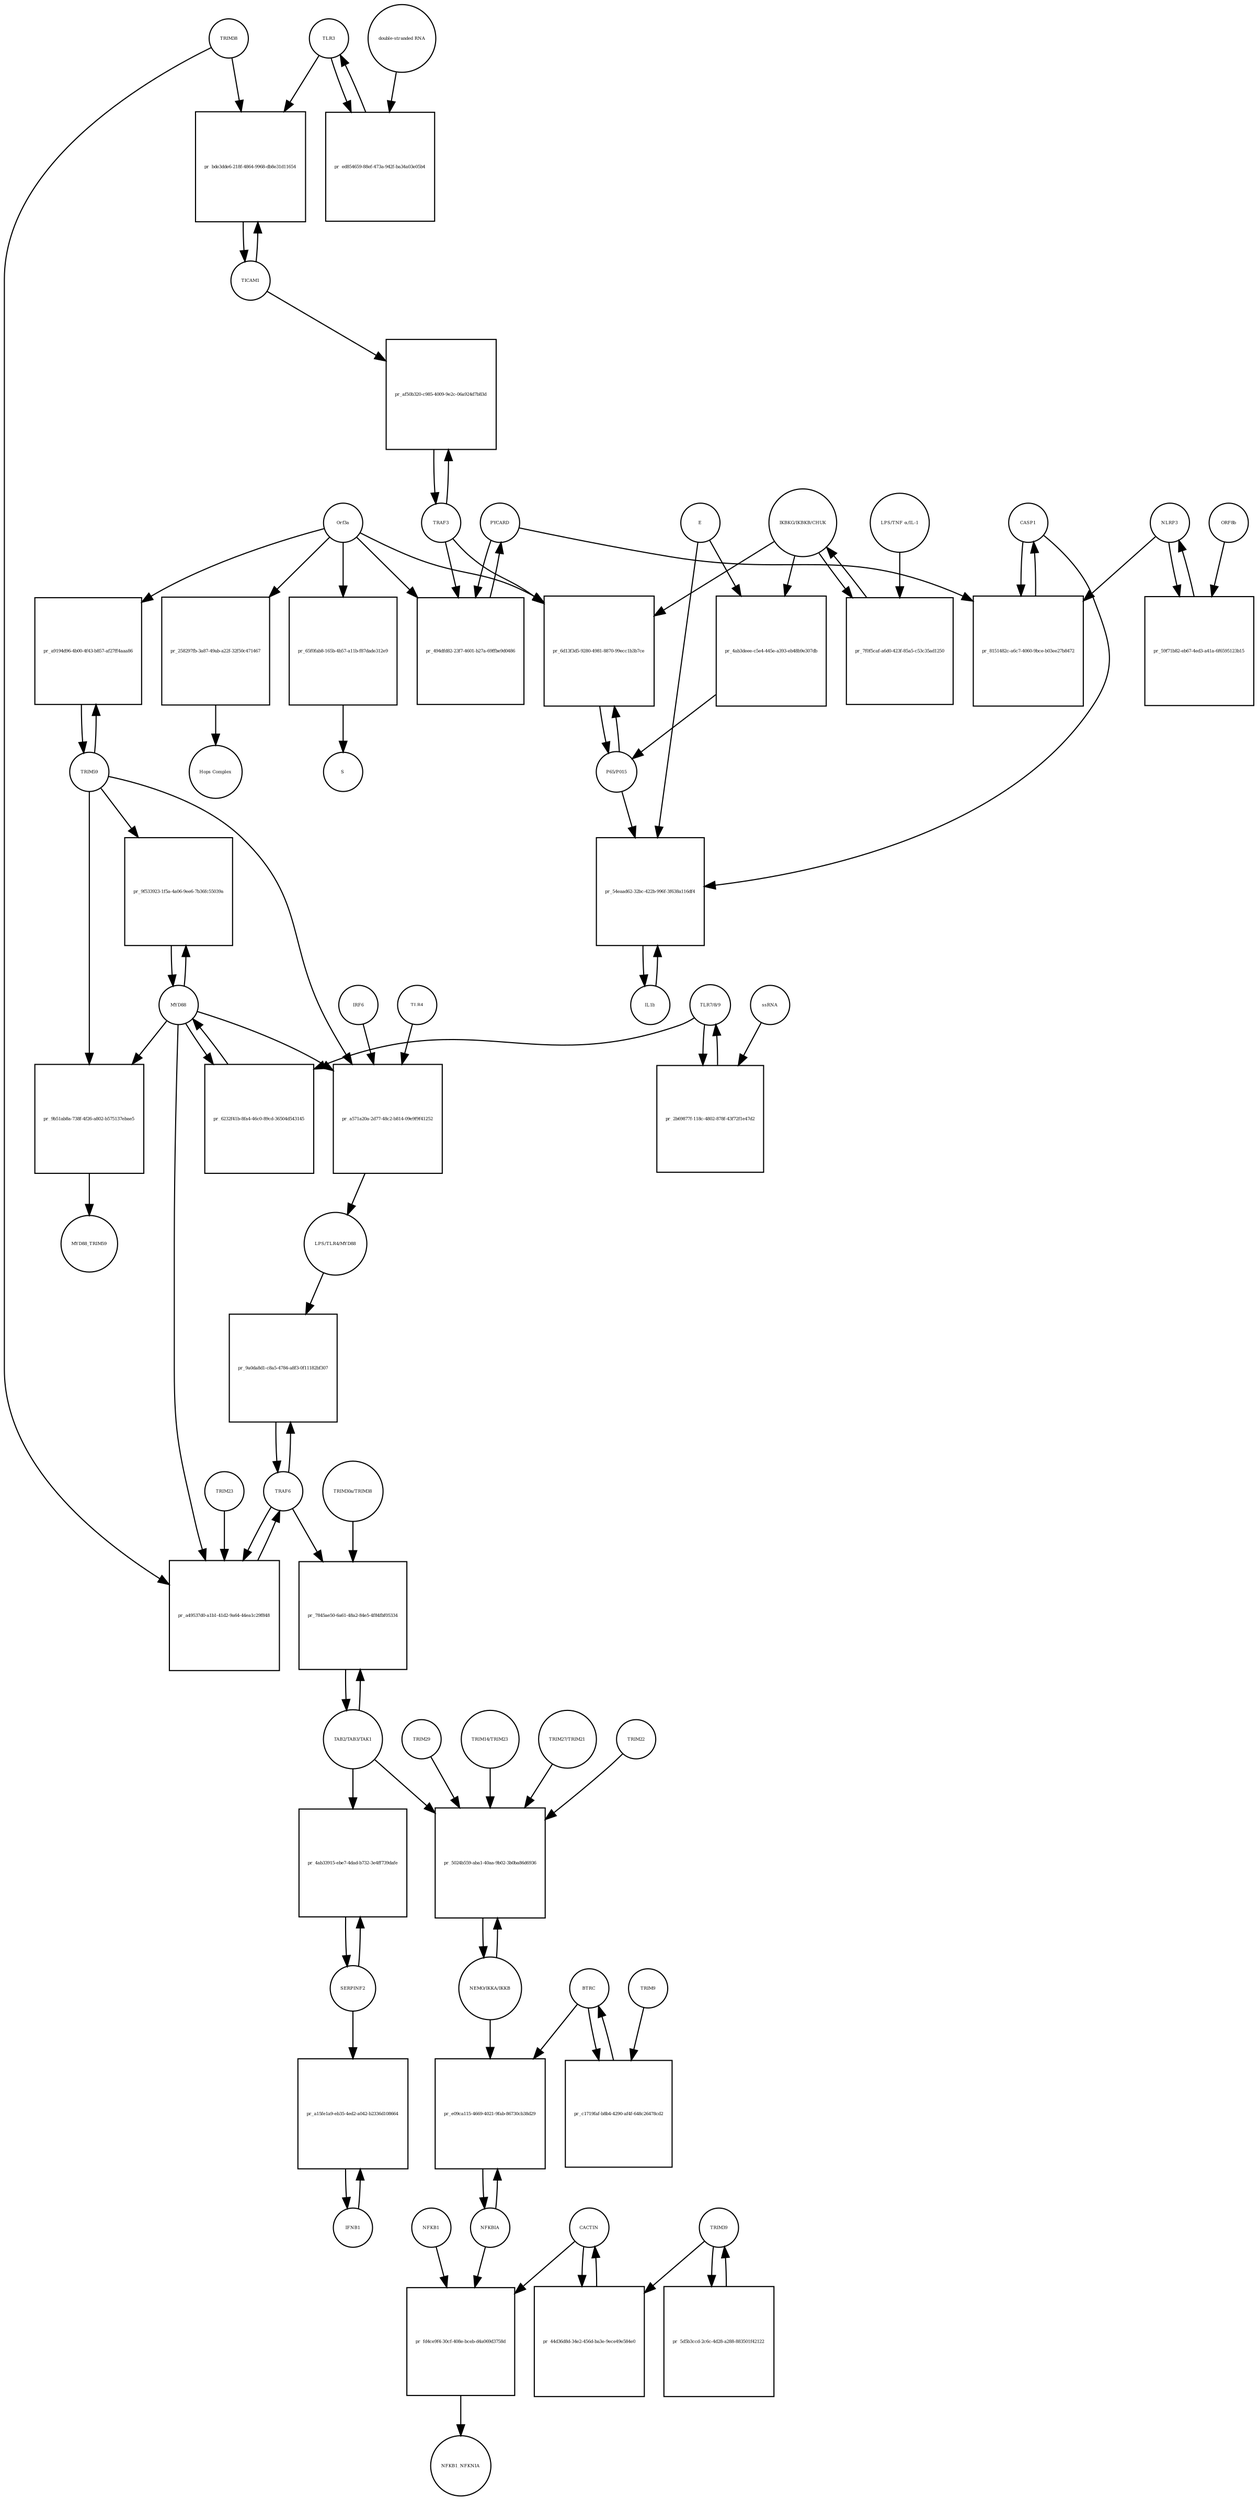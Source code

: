 strict digraph  {
CASP1 [annotation=urn_miriam_hgnc_1499, bipartite=0, cls=macromolecule, fontsize=4, label=CASP1, shape=circle];
"pr_8151482c-a6c7-4060-9bce-b03ee27b8472" [annotation="", bipartite=1, cls=process, fontsize=4, label="pr_8151482c-a6c7-4060-9bce-b03ee27b8472", shape=square];
PYCARD [annotation="", bipartite=0, cls="macromolecule multimer", fontsize=4, label=PYCARD, shape=circle];
NLRP3 [annotation="", bipartite=0, cls="macromolecule multimer", fontsize=4, label=NLRP3, shape=circle];
TRAF6 [annotation=urn_miriam_hgnc_12036, bipartite=0, cls=macromolecule, fontsize=4, label=TRAF6, shape=circle];
"pr_9a0da8d1-c8a5-4784-a8f3-0f11182bf307" [annotation="", bipartite=1, cls=process, fontsize=4, label="pr_9a0da8d1-c8a5-4784-a8f3-0f11182bf307", shape=square];
"LPS/TLR4/MYD88" [annotation="urn_miriam_hgnc_6121|urn_miriam_hgnc_11850|urn_miriam_hgnc_7562", bipartite=0, cls=complex, fontsize=4, label="LPS/TLR4/MYD88", shape=circle];
NFKBIA [annotation=urn_miriam_hgnc_7797, bipartite=0, cls=macromolecule, fontsize=4, label=NFKBIA, shape=circle];
"pr_e09ca115-4669-4021-9fab-86730cb38d29" [annotation="", bipartite=1, cls=process, fontsize=4, label="pr_e09ca115-4669-4021-9fab-86730cb38d29", shape=square];
BTRC [annotation=urn_miriam_hgnc_1144, bipartite=0, cls=macromolecule, fontsize=4, label=BTRC, shape=circle];
"NEMO/IKKA/IKKB" [annotation="urn_miriam_hgnc_5961|urn_miriam_hgnc_5960|urn_miriam_hgnc_1974", bipartite=0, cls=complex, fontsize=4, label="NEMO/IKKA/IKKB", shape=circle];
IL1b [annotation=urn_miriam_hgnc_5992, bipartite=0, cls=macromolecule, fontsize=4, label=IL1b, shape=circle];
"pr_54eaad62-32bc-422b-996f-3f638a116df4" [annotation="", bipartite=1, cls=process, fontsize=4, label="pr_54eaad62-32bc-422b-996f-3f638a116df4", shape=square];
E [annotation=urn_miriam_ncbiprotein_1796318600, bipartite=0, cls=macromolecule, fontsize=4, label=E, shape=circle];
"P65/P015" [annotation="urn_miriam_hgnc_9955|urn_miriam_hgnc_7794", bipartite=0, cls=complex, fontsize=4, label="P65/P015", shape=circle];
IFNB1 [annotation=urn_miriam_hgnc_5434, bipartite=0, cls=macromolecule, fontsize=4, label=IFNB1, shape=circle];
"pr_a15fe1a9-eb35-4ed2-a042-b2336d108664" [annotation="", bipartite=1, cls=process, fontsize=4, label="pr_a15fe1a9-eb35-4ed2-a042-b2336d108664", shape=square];
SERPINF2 [annotation=urn_miriam_hgnc_9075, bipartite=0, cls=macromolecule, fontsize=4, label=SERPINF2, shape=circle];
TLR3 [annotation=urn_miriam_hgnc_11849, bipartite=0, cls=macromolecule, fontsize=4, label=TLR3, shape=circle];
"pr_ed854659-88ef-473a-942f-ba34a03e05b4" [annotation="", bipartite=1, cls=process, fontsize=4, label="pr_ed854659-88ef-473a-942f-ba34a03e05b4", shape=square];
"double-stranded RNA" [annotation="", bipartite=0, cls="nucleic acid feature", fontsize=4, label="double-stranded RNA", shape=circle];
TICAM1 [annotation=urn_miriam_hgnc_18348, bipartite=0, cls=macromolecule, fontsize=4, label=TICAM1, shape=circle];
"pr_bde3dde6-218f-4864-9968-db8e31d11654" [annotation="", bipartite=1, cls=process, fontsize=4, label="pr_bde3dde6-218f-4864-9968-db8e31d11654", shape=square];
TRIM38 [annotation=urn_miriam_hgnc_10059, bipartite=0, cls=macromolecule, fontsize=4, label=TRIM38, shape=circle];
TRIM59 [annotation="urn_miriam_pubmed_22588174|urn_miriam_hgnc_30834", bipartite=0, cls=macromolecule, fontsize=4, label=TRIM59, shape=circle];
"pr_a9194d96-4b00-4f43-b857-af27ff4aaa86" [annotation="", bipartite=1, cls=process, fontsize=4, label="pr_a9194d96-4b00-4f43-b857-af27ff4aaa86", shape=square];
Orf3a [annotation=urn_miriam_uniprot_P0DTC3, bipartite=0, cls=macromolecule, fontsize=4, label=Orf3a, shape=circle];
"TLR7/8/9" [annotation="urn_miriam_hgnc_15633|urn_miriam_hgnc_15632|urn_miriam_hgnc_15631", bipartite=0, cls=complex, fontsize=4, label="TLR7/8/9", shape=circle];
"pr_2b69877f-118c-4802-878f-43f72f1e47d2" [annotation="", bipartite=1, cls=process, fontsize=4, label="pr_2b69877f-118c-4802-878f-43f72f1e47d2", shape=square];
ssRNA [annotation="", bipartite=0, cls="nucleic acid feature", fontsize=4, label=ssRNA, shape=circle];
MYD88 [annotation=urn_miriam_hgnc_7562, bipartite=0, cls=macromolecule, fontsize=4, label=MYD88, shape=circle];
"pr_6232f41b-8fa4-46c0-89cd-36504d543145" [annotation="", bipartite=1, cls=process, fontsize=4, label="pr_6232f41b-8fa4-46c0-89cd-36504d543145", shape=square];
"pr_a49537d0-a1b1-41d2-9a64-44ea1c29f848" [annotation="", bipartite=1, cls=process, fontsize=4, label="pr_a49537d0-a1b1-41d2-9a64-44ea1c29f848", shape=square];
TRIM23 [annotation=urn_miriam_hgnc_660, bipartite=0, cls=macromolecule, fontsize=4, label=TRIM23, shape=circle];
"TAB2/TAB3/TAK1" [annotation="urn_miriam_hgnc_17075|urn_miriam_hgnc_30681|urn_miriam_hgnc_6859", bipartite=0, cls=complex, fontsize=4, label="TAB2/TAB3/TAK1", shape=circle];
"pr_7845ae50-6a61-48a2-84e5-4f84fbf05334" [annotation="", bipartite=1, cls=process, fontsize=4, label="pr_7845ae50-6a61-48a2-84e5-4f84fbf05334", shape=square];
"TRIM30a/TRIM38" [annotation="urn_miriam_hgnc_10059|urn_miriam_uniprot_P15533", bipartite=0, cls=complex, fontsize=4, label="TRIM30a/TRIM38", shape=circle];
"pr_5024b559-aba1-40aa-9b02-3b0ba86d6936" [annotation="", bipartite=1, cls=process, fontsize=4, label="pr_5024b559-aba1-40aa-9b02-3b0ba86d6936", shape=square];
TRIM22 [annotation=urn_miriam_hgnc_16379, bipartite=0, cls=macromolecule, fontsize=4, label=TRIM22, shape=circle];
TRIM29 [annotation=urn_miriam_hgnc_17274, bipartite=0, cls=macromolecule, fontsize=4, label=TRIM29, shape=circle];
"TRIM14/TRIM23" [annotation="urn_miriam_hgnc_16283|urn_miriam_hgnc_660", bipartite=0, cls=complex, fontsize=4, label="TRIM14/TRIM23", shape=circle];
"TRIM27/TRIM21" [annotation="urn_miriam_hgnc_9975|urn_miriam_hgnc_11312", bipartite=0, cls=complex, fontsize=4, label="TRIM27/TRIM21", shape=circle];
"pr_4ab33915-ebe7-4dad-b732-3e4ff739dafe" [annotation="", bipartite=1, cls=process, fontsize=4, label="pr_4ab33915-ebe7-4dad-b732-3e4ff739dafe", shape=square];
TRAF3 [annotation=urn_miriam_hgnc_12033, bipartite=0, cls=macromolecule, fontsize=4, label=TRAF3, shape=circle];
"pr_af50b320-c985-4009-9e2c-06a924d7b83d" [annotation="", bipartite=1, cls=process, fontsize=4, label="pr_af50b320-c985-4009-9e2c-06a924d7b83d", shape=square];
NFKB1 [annotation=urn_miriam_hgnc_7794, bipartite=0, cls=macromolecule, fontsize=4, label=NFKB1, shape=circle];
"pr_fd4ce9f4-30cf-408e-bceb-d4a069d3758d" [annotation="", bipartite=1, cls=process, fontsize=4, label="pr_fd4ce9f4-30cf-408e-bceb-d4a069d3758d", shape=square];
NFKB1_NFKNIA [annotation="", bipartite=0, cls=complex, fontsize=4, label=NFKB1_NFKNIA, shape=circle];
CACTIN [annotation=urn_miriam_hgnc_29938, bipartite=0, cls=macromolecule, fontsize=4, label=CACTIN, shape=circle];
"IKBKG/IKBKB/CHUK" [annotation="urn_miriam_hgnc_5961|urn_miriam_hgnc_5960|urn_miriam_hgnc_1974", bipartite=0, cls=complex, fontsize=4, label="IKBKG/IKBKB/CHUK", shape=circle];
"pr_7f0f5caf-a6d0-423f-85a5-c53c35ad1250" [annotation="", bipartite=1, cls=process, fontsize=4, label="pr_7f0f5caf-a6d0-423f-85a5-c53c35ad1250", shape=square];
"LPS/TNF α/IL-1" [annotation="urn_miriam_hgnc_6121|urn_miriam_hgnc_11916|urn_miriam_hgnc_5991", bipartite=0, cls=complex, fontsize=4, label="LPS/TNF α/IL-1", shape=circle];
"pr_65f0fab8-165b-4b57-a11b-f87dade312e9" [annotation="", bipartite=1, cls=process, fontsize=4, label="pr_65f0fab8-165b-4b57-a11b-f87dade312e9", shape=square];
S [annotation=urn_miriam_uniprot_P0DTC2, bipartite=0, cls=macromolecule, fontsize=4, label=S, shape=circle];
"pr_6d13f3d5-9280-4981-8870-99ecc1b3b7ce" [annotation="", bipartite=1, cls=process, fontsize=4, label="pr_6d13f3d5-9280-4981-8870-99ecc1b3b7ce", shape=square];
"pr_494dfd82-23f7-4601-b27a-69ffbe9d0486" [annotation="", bipartite=1, cls=process, fontsize=4, label="pr_494dfd82-23f7-4601-b27a-69ffbe9d0486", shape=square];
"pr_59f71b82-eb67-4ed3-a41a-6f6595123b15" [annotation="", bipartite=1, cls=process, fontsize=4, label="pr_59f71b82-eb67-4ed3-a41a-6f6595123b15", shape=square];
ORF8b [annotation=urn_miriam_ncbiprotein_BCD58760, bipartite=0, cls=macromolecule, fontsize=4, label=ORF8b, shape=circle];
"pr_c1719faf-b8b4-4290-af4f-648c26478cd2" [annotation="", bipartite=1, cls=process, fontsize=4, label="pr_c1719faf-b8b4-4290-af4f-648c26478cd2", shape=square];
TRIM9 [annotation=urn_miriam_hgnc_16288, bipartite=0, cls=macromolecule, fontsize=4, label=TRIM9, shape=circle];
"pr_4ab3deee-c5e4-445e-a393-eb48b9e307db" [annotation="", bipartite=1, cls=process, fontsize=4, label="pr_4ab3deee-c5e4-445e-a393-eb48b9e307db", shape=square];
"pr_44d36d8d-34e2-456d-ba3e-9ece49e584e0" [annotation="", bipartite=1, cls=process, fontsize=4, label="pr_44d36d8d-34e2-456d-ba3e-9ece49e584e0", shape=square];
TRIM39 [annotation=urn_miriam_hgnc_10065, bipartite=0, cls=macromolecule, fontsize=4, label=TRIM39, shape=circle];
"pr_5d5b3ccd-2c6c-4d28-a288-883501f42122" [annotation="", bipartite=1, cls=process, fontsize=4, label="pr_5d5b3ccd-2c6c-4d28-a288-883501f42122", shape=square];
"pr_258297fb-3a87-49ab-a22f-32f50c471467" [annotation="", bipartite=1, cls=process, fontsize=4, label="pr_258297fb-3a87-49ab-a22f-32f50c471467", shape=square];
"Hops Complex" [annotation="urn_miriam_uniprot_J9TC74|urn_miriam_hgnc_14583|urn_miriam_hgnc_20593|urn_miriam_hgnc_24048|urn_miriam_hgnc_5013|urn_miriam_hgnc_20266", bipartite=0, cls=complex, fontsize=4, label="Hops Complex", shape=circle];
TLR4 [annotation="", bipartite=0, cls=macromolecule, fontsize=4, label=TLR4, shape=circle];
"pr_a571a20a-2d77-48c2-b814-09e9f9f41252" [annotation="", bipartite=1, cls=process, fontsize=4, label="pr_a571a20a-2d77-48c2-b814-09e9f9f41252", shape=square];
IRF6 [annotation="", bipartite=0, cls=macromolecule, fontsize=4, label=IRF6, shape=circle];
"pr_9f533923-1f5a-4a06-9ee6-7b36fc55039a" [annotation="", bipartite=1, cls=process, fontsize=4, label="pr_9f533923-1f5a-4a06-9ee6-7b36fc55039a", shape=square];
"pr_9b51ab8a-738f-4f26-a802-b575137ebae5" [annotation="", bipartite=1, cls=process, fontsize=4, label="pr_9b51ab8a-738f-4f26-a802-b575137ebae5", shape=square];
MYD88_TRIM59 [annotation="", bipartite=0, cls=complex, fontsize=4, label=MYD88_TRIM59, shape=circle];
CASP1 -> "pr_8151482c-a6c7-4060-9bce-b03ee27b8472"  [annotation="", interaction_type=consumption];
CASP1 -> "pr_54eaad62-32bc-422b-996f-3f638a116df4"  [annotation=urn_miriam_pubmed_31034780, interaction_type=catalysis];
"pr_8151482c-a6c7-4060-9bce-b03ee27b8472" -> CASP1  [annotation="", interaction_type=production];
PYCARD -> "pr_8151482c-a6c7-4060-9bce-b03ee27b8472"  [annotation="", interaction_type=consumption];
PYCARD -> "pr_494dfd82-23f7-4601-b27a-69ffbe9d0486"  [annotation="", interaction_type=consumption];
NLRP3 -> "pr_8151482c-a6c7-4060-9bce-b03ee27b8472"  [annotation="", interaction_type=consumption];
NLRP3 -> "pr_59f71b82-eb67-4ed3-a41a-6f6595123b15"  [annotation="", interaction_type=consumption];
TRAF6 -> "pr_9a0da8d1-c8a5-4784-a8f3-0f11182bf307"  [annotation="", interaction_type=consumption];
TRAF6 -> "pr_a49537d0-a1b1-41d2-9a64-44ea1c29f848"  [annotation="", interaction_type=consumption];
TRAF6 -> "pr_7845ae50-6a61-48a2-84e5-4f84fbf05334"  [annotation="urn_miriam_pubmed_23758787|urn_miriam_pubmed_25172371|urn_miriam_pubmed_18345001", interaction_type="necessary stimulation"];
"pr_9a0da8d1-c8a5-4784-a8f3-0f11182bf307" -> TRAF6  [annotation="", interaction_type=production];
"LPS/TLR4/MYD88" -> "pr_9a0da8d1-c8a5-4784-a8f3-0f11182bf307"  [annotation=urn_miriam_pubmed_23758787, interaction_type=catalysis];
NFKBIA -> "pr_e09ca115-4669-4021-9fab-86730cb38d29"  [annotation="", interaction_type=consumption];
NFKBIA -> "pr_fd4ce9f4-30cf-408e-bceb-d4a069d3758d"  [annotation="", interaction_type=consumption];
"pr_e09ca115-4669-4021-9fab-86730cb38d29" -> NFKBIA  [annotation="", interaction_type=production];
BTRC -> "pr_e09ca115-4669-4021-9fab-86730cb38d29"  [annotation=urn_miriam_pubmed_21135871, interaction_type=catalysis];
BTRC -> "pr_c1719faf-b8b4-4290-af4f-648c26478cd2"  [annotation="", interaction_type=consumption];
"NEMO/IKKA/IKKB" -> "pr_e09ca115-4669-4021-9fab-86730cb38d29"  [annotation=urn_miriam_pubmed_21135871, interaction_type=catalysis];
"NEMO/IKKA/IKKB" -> "pr_5024b559-aba1-40aa-9b02-3b0ba86d6936"  [annotation="", interaction_type=consumption];
IL1b -> "pr_54eaad62-32bc-422b-996f-3f638a116df4"  [annotation="", interaction_type=consumption];
"pr_54eaad62-32bc-422b-996f-3f638a116df4" -> IL1b  [annotation="", interaction_type=production];
E -> "pr_54eaad62-32bc-422b-996f-3f638a116df4"  [annotation=urn_miriam_pubmed_31034780, interaction_type=catalysis];
E -> "pr_4ab3deee-c5e4-445e-a393-eb48b9e307db"  [annotation="urn_miriam_pubmed_32172672|urn_miriam_taxonomy_2697049", interaction_type="necessary stimulation"];
"P65/P015" -> "pr_54eaad62-32bc-422b-996f-3f638a116df4"  [annotation=urn_miriam_pubmed_31034780, interaction_type=stimulation];
"P65/P015" -> "pr_6d13f3d5-9280-4981-8870-99ecc1b3b7ce"  [annotation="", interaction_type=consumption];
IFNB1 -> "pr_a15fe1a9-eb35-4ed2-a042-b2336d108664"  [annotation="", interaction_type=consumption];
"pr_a15fe1a9-eb35-4ed2-a042-b2336d108664" -> IFNB1  [annotation="", interaction_type=production];
SERPINF2 -> "pr_a15fe1a9-eb35-4ed2-a042-b2336d108664"  [annotation=urn_miriam_pubmed_17706453, interaction_type=stimulation];
SERPINF2 -> "pr_4ab33915-ebe7-4dad-b732-3e4ff739dafe"  [annotation="", interaction_type=consumption];
TLR3 -> "pr_ed854659-88ef-473a-942f-ba34a03e05b4"  [annotation="", interaction_type=consumption];
TLR3 -> "pr_bde3dde6-218f-4864-9968-db8e31d11654"  [annotation="urn_miriam_pubmed_23758787|urn_miriam_pubmed_22539786", interaction_type="necessary stimulation"];
"pr_ed854659-88ef-473a-942f-ba34a03e05b4" -> TLR3  [annotation="", interaction_type=production];
"double-stranded RNA" -> "pr_ed854659-88ef-473a-942f-ba34a03e05b4"  [annotation=urn_miriam_pubmed_23758787, interaction_type="necessary stimulation"];
TICAM1 -> "pr_bde3dde6-218f-4864-9968-db8e31d11654"  [annotation="", interaction_type=consumption];
TICAM1 -> "pr_af50b320-c985-4009-9e2c-06a924d7b83d"  [annotation=urn_miriam_pubmed_28829373, interaction_type="necessary stimulation"];
"pr_bde3dde6-218f-4864-9968-db8e31d11654" -> TICAM1  [annotation="", interaction_type=production];
TRIM38 -> "pr_bde3dde6-218f-4864-9968-db8e31d11654"  [annotation="urn_miriam_pubmed_23758787|urn_miriam_pubmed_22539786", interaction_type=inhibition];
TRIM38 -> "pr_a49537d0-a1b1-41d2-9a64-44ea1c29f848"  [annotation="urn_miriam_pubmed_15361868|urn_miriam_pubmed_22539786|urn_miriam_pubmed_20724660", interaction_type=inhibition];
TRIM59 -> "pr_a9194d96-4b00-4f43-b857-af27ff4aaa86"  [annotation="", interaction_type=consumption];
TRIM59 -> "pr_a571a20a-2d77-48c2-b814-09e9f9f41252"  [annotation="", interaction_type=inhibition];
TRIM59 -> "pr_9f533923-1f5a-4a06-9ee6-7b36fc55039a"  [annotation="", interaction_type=inhibition];
TRIM59 -> "pr_9b51ab8a-738f-4f26-a802-b575137ebae5"  [annotation="", interaction_type=consumption];
"pr_a9194d96-4b00-4f43-b857-af27ff4aaa86" -> TRIM59  [annotation="", interaction_type=production];
Orf3a -> "pr_a9194d96-4b00-4f43-b857-af27ff4aaa86"  [annotation=urn_miriam_pubmed_28829373, interaction_type="necessary stimulation"];
Orf3a -> "pr_65f0fab8-165b-4b57-a11b-f87dade312e9"  [annotation=urn_miriam_pubmed_32172672, interaction_type="necessary stimulation"];
Orf3a -> "pr_6d13f3d5-9280-4981-8870-99ecc1b3b7ce"  [annotation="urn_miriam_pubmed_31034780|urn_miriam_pubmed_32172672", interaction_type="necessary stimulation"];
Orf3a -> "pr_494dfd82-23f7-4601-b27a-69ffbe9d0486"  [annotation=urn_miriam_pubmed_32172672, interaction_type="necessary stimulation"];
Orf3a -> "pr_258297fb-3a87-49ab-a22f-32f50c471467"  [annotation="urn_miriam_pubmed_15316659|urn_miriam_pubmed_17715238|urn_miriam_pubmed_25375324|urn_miriam_pubmed_19590927", interaction_type="necessary stimulation"];
"TLR7/8/9" -> "pr_2b69877f-118c-4802-878f-43f72f1e47d2"  [annotation="", interaction_type=consumption];
"TLR7/8/9" -> "pr_6232f41b-8fa4-46c0-89cd-36504d543145"  [annotation=urn_miriam_pubmed_15361868, interaction_type="necessary stimulation"];
"pr_2b69877f-118c-4802-878f-43f72f1e47d2" -> "TLR7/8/9"  [annotation="", interaction_type=production];
ssRNA -> "pr_2b69877f-118c-4802-878f-43f72f1e47d2"  [annotation=urn_miriam_pubmed_21782231, interaction_type="necessary stimulation"];
MYD88 -> "pr_6232f41b-8fa4-46c0-89cd-36504d543145"  [annotation="", interaction_type=consumption];
MYD88 -> "pr_a49537d0-a1b1-41d2-9a64-44ea1c29f848"  [annotation="urn_miriam_pubmed_15361868|urn_miriam_pubmed_22539786|urn_miriam_pubmed_20724660", interaction_type="necessary stimulation"];
MYD88 -> "pr_a571a20a-2d77-48c2-b814-09e9f9f41252"  [annotation="", interaction_type=consumption];
MYD88 -> "pr_9f533923-1f5a-4a06-9ee6-7b36fc55039a"  [annotation="", interaction_type=consumption];
MYD88 -> "pr_9b51ab8a-738f-4f26-a802-b575137ebae5"  [annotation="", interaction_type=consumption];
"pr_6232f41b-8fa4-46c0-89cd-36504d543145" -> MYD88  [annotation="", interaction_type=production];
"pr_a49537d0-a1b1-41d2-9a64-44ea1c29f848" -> TRAF6  [annotation="", interaction_type=production];
TRIM23 -> "pr_a49537d0-a1b1-41d2-9a64-44ea1c29f848"  [annotation="urn_miriam_pubmed_15361868|urn_miriam_pubmed_22539786|urn_miriam_pubmed_20724660", interaction_type="necessary stimulation"];
"TAB2/TAB3/TAK1" -> "pr_7845ae50-6a61-48a2-84e5-4f84fbf05334"  [annotation="", interaction_type=consumption];
"TAB2/TAB3/TAK1" -> "pr_5024b559-aba1-40aa-9b02-3b0ba86d6936"  [annotation="urn_miriam_pubmed_23758787|urn_miriam_pubmed_23408607|urn_miriam_pubmed_26358190|urn_miriam_pubmed_27695001|urn_miriam_pubmed_24379373|urn_miriam_pubmed_20724660", interaction_type="necessary stimulation"];
"TAB2/TAB3/TAK1" -> "pr_4ab33915-ebe7-4dad-b732-3e4ff739dafe"  [annotation=urn_miriam_pubmed_17706453, interaction_type="necessary stimulation"];
"pr_7845ae50-6a61-48a2-84e5-4f84fbf05334" -> "TAB2/TAB3/TAK1"  [annotation="", interaction_type=production];
"TRIM30a/TRIM38" -> "pr_7845ae50-6a61-48a2-84e5-4f84fbf05334"  [annotation="urn_miriam_pubmed_23758787|urn_miriam_pubmed_25172371|urn_miriam_pubmed_18345001", interaction_type=inhibition];
"pr_5024b559-aba1-40aa-9b02-3b0ba86d6936" -> "NEMO/IKKA/IKKB"  [annotation="", interaction_type=production];
TRIM22 -> "pr_5024b559-aba1-40aa-9b02-3b0ba86d6936"  [annotation="urn_miriam_pubmed_23758787|urn_miriam_pubmed_23408607|urn_miriam_pubmed_26358190|urn_miriam_pubmed_27695001|urn_miriam_pubmed_24379373|urn_miriam_pubmed_20724660", interaction_type=inhibition];
TRIM29 -> "pr_5024b559-aba1-40aa-9b02-3b0ba86d6936"  [annotation="urn_miriam_pubmed_23758787|urn_miriam_pubmed_23408607|urn_miriam_pubmed_26358190|urn_miriam_pubmed_27695001|urn_miriam_pubmed_24379373|urn_miriam_pubmed_20724660", interaction_type=inhibition];
"TRIM14/TRIM23" -> "pr_5024b559-aba1-40aa-9b02-3b0ba86d6936"  [annotation="urn_miriam_pubmed_23758787|urn_miriam_pubmed_23408607|urn_miriam_pubmed_26358190|urn_miriam_pubmed_27695001|urn_miriam_pubmed_24379373|urn_miriam_pubmed_20724660", interaction_type="necessary stimulation"];
"TRIM27/TRIM21" -> "pr_5024b559-aba1-40aa-9b02-3b0ba86d6936"  [annotation="urn_miriam_pubmed_23758787|urn_miriam_pubmed_23408607|urn_miriam_pubmed_26358190|urn_miriam_pubmed_27695001|urn_miriam_pubmed_24379373|urn_miriam_pubmed_20724660", interaction_type=inhibition];
"pr_4ab33915-ebe7-4dad-b732-3e4ff739dafe" -> SERPINF2  [annotation="", interaction_type=production];
TRAF3 -> "pr_af50b320-c985-4009-9e2c-06a924d7b83d"  [annotation="", interaction_type=consumption];
TRAF3 -> "pr_6d13f3d5-9280-4981-8870-99ecc1b3b7ce"  [annotation="urn_miriam_pubmed_31034780|urn_miriam_pubmed_32172672", interaction_type=catalysis];
TRAF3 -> "pr_494dfd82-23f7-4601-b27a-69ffbe9d0486"  [annotation=urn_miriam_pubmed_32172672, interaction_type=catalysis];
"pr_af50b320-c985-4009-9e2c-06a924d7b83d" -> TRAF3  [annotation="", interaction_type=production];
NFKB1 -> "pr_fd4ce9f4-30cf-408e-bceb-d4a069d3758d"  [annotation="", interaction_type=consumption];
"pr_fd4ce9f4-30cf-408e-bceb-d4a069d3758d" -> NFKB1_NFKNIA  [annotation="", interaction_type=production];
CACTIN -> "pr_fd4ce9f4-30cf-408e-bceb-d4a069d3758d"  [annotation=urn_miriam_pubmed_26999213, interaction_type=inhibition];
CACTIN -> "pr_44d36d8d-34e2-456d-ba3e-9ece49e584e0"  [annotation="", interaction_type=consumption];
"IKBKG/IKBKB/CHUK" -> "pr_7f0f5caf-a6d0-423f-85a5-c53c35ad1250"  [annotation="", interaction_type=consumption];
"IKBKG/IKBKB/CHUK" -> "pr_6d13f3d5-9280-4981-8870-99ecc1b3b7ce"  [annotation="urn_miriam_pubmed_31034780|urn_miriam_pubmed_32172672", interaction_type=catalysis];
"IKBKG/IKBKB/CHUK" -> "pr_4ab3deee-c5e4-445e-a393-eb48b9e307db"  [annotation="", interaction_type=consumption];
"pr_7f0f5caf-a6d0-423f-85a5-c53c35ad1250" -> "IKBKG/IKBKB/CHUK"  [annotation="", interaction_type=production];
"LPS/TNF α/IL-1" -> "pr_7f0f5caf-a6d0-423f-85a5-c53c35ad1250"  [annotation="urn_miriam_pubmed_32172672|urn_miriam_taxonomy_2697049", interaction_type=catalysis];
"pr_65f0fab8-165b-4b57-a11b-f87dade312e9" -> S  [annotation="", interaction_type=production];
"pr_6d13f3d5-9280-4981-8870-99ecc1b3b7ce" -> "P65/P015"  [annotation="", interaction_type=production];
"pr_494dfd82-23f7-4601-b27a-69ffbe9d0486" -> PYCARD  [annotation="", interaction_type=production];
"pr_59f71b82-eb67-4ed3-a41a-6f6595123b15" -> NLRP3  [annotation="", interaction_type=production];
ORF8b -> "pr_59f71b82-eb67-4ed3-a41a-6f6595123b15"  [annotation=urn_miriam_pubmed_32172672, interaction_type="necessary stimulation"];
"pr_c1719faf-b8b4-4290-af4f-648c26478cd2" -> BTRC  [annotation="", interaction_type=production];
TRIM9 -> "pr_c1719faf-b8b4-4290-af4f-648c26478cd2"  [annotation=urn_miriam_pubmed_21135871, interaction_type=inhibition];
"pr_4ab3deee-c5e4-445e-a393-eb48b9e307db" -> "P65/P015"  [annotation="", interaction_type=production];
"pr_44d36d8d-34e2-456d-ba3e-9ece49e584e0" -> CACTIN  [annotation="", interaction_type=production];
TRIM39 -> "pr_44d36d8d-34e2-456d-ba3e-9ece49e584e0"  [annotation=urn_miriam_pubmed_26999213, interaction_type="necessary stimulation"];
TRIM39 -> "pr_5d5b3ccd-2c6c-4d28-a288-883501f42122"  [annotation="", interaction_type=consumption];
"pr_5d5b3ccd-2c6c-4d28-a288-883501f42122" -> TRIM39  [annotation="", interaction_type=production];
"pr_258297fb-3a87-49ab-a22f-32f50c471467" -> "Hops Complex"  [annotation="", interaction_type=production];
TLR4 -> "pr_a571a20a-2d77-48c2-b814-09e9f9f41252"  [annotation="", interaction_type=consumption];
"pr_a571a20a-2d77-48c2-b814-09e9f9f41252" -> "LPS/TLR4/MYD88"  [annotation="", interaction_type=production];
IRF6 -> "pr_a571a20a-2d77-48c2-b814-09e9f9f41252"  [annotation="", interaction_type=consumption];
"pr_9f533923-1f5a-4a06-9ee6-7b36fc55039a" -> MYD88  [annotation="", interaction_type=production];
"pr_9b51ab8a-738f-4f26-a802-b575137ebae5" -> MYD88_TRIM59  [annotation="", interaction_type=production];
}
